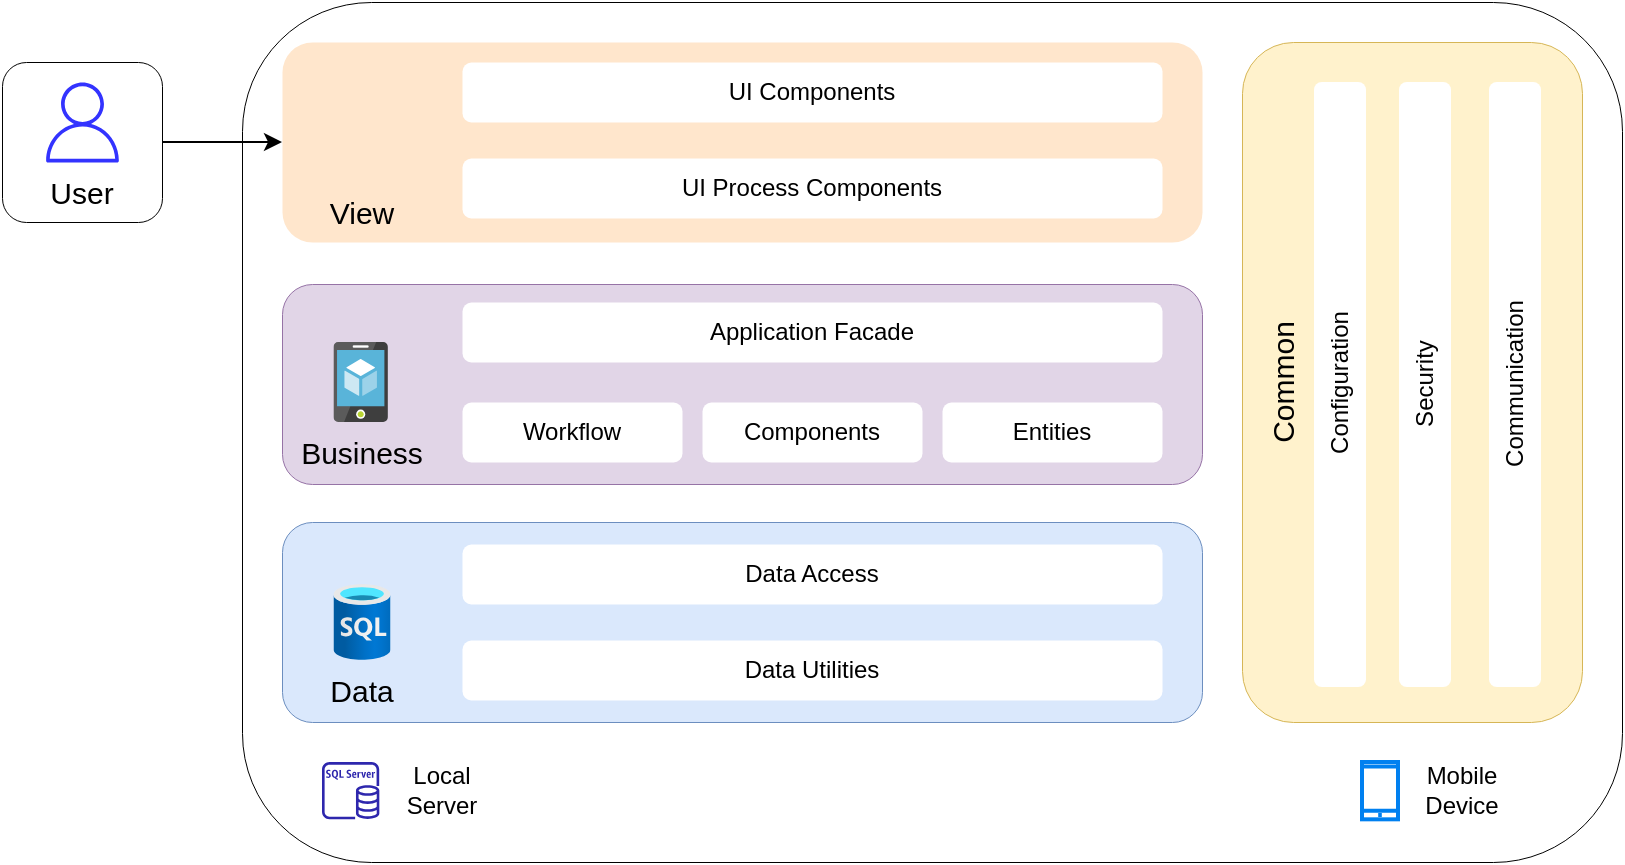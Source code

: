 <mxfile version="17.4.4" type="github">
  <diagram id="SsodIubV5SFTSGUtVNlf" name="Page-1">
    <mxGraphModel dx="946" dy="620" grid="1" gridSize="10" guides="1" tooltips="1" connect="1" arrows="1" fold="1" page="1" pageScale="1" pageWidth="1169" pageHeight="827" math="0" shadow="0">
      <root>
        <mxCell id="0" />
        <mxCell id="1" parent="0" />
        <mxCell id="dlntXyXqMN0Tj0HWEZaU-36" value="" style="edgeStyle=orthogonalEdgeStyle;rounded=0;orthogonalLoop=1;jettySize=auto;html=1;fontSize=12;strokeColor=default;entryX=0;entryY=0.5;entryDx=0;entryDy=0;" parent="1" source="dlntXyXqMN0Tj0HWEZaU-1" target="dlntXyXqMN0Tj0HWEZaU-7" edge="1">
          <mxGeometry relative="1" as="geometry" />
        </mxCell>
        <mxCell id="dlntXyXqMN0Tj0HWEZaU-1" value="" style="rounded=1;whiteSpace=wrap;html=1;strokeWidth=0.5;" parent="1" vertex="1">
          <mxGeometry x="160" y="220" width="80" height="80" as="geometry" />
        </mxCell>
        <mxCell id="dlntXyXqMN0Tj0HWEZaU-4" value="" style="sketch=0;outlineConnect=0;fontColor=#232F3E;gradientColor=none;fillColor=#3333FF;strokeColor=none;dashed=0;verticalLabelPosition=bottom;verticalAlign=top;align=center;html=1;fontSize=12;fontStyle=0;aspect=fixed;pointerEvents=1;shape=mxgraph.aws4.user;strokeWidth=0.5;" parent="1" vertex="1">
          <mxGeometry x="180" y="230" width="40" height="40" as="geometry" />
        </mxCell>
        <mxCell id="dlntXyXqMN0Tj0HWEZaU-5" value="&lt;span style=&quot;font-size: 15px&quot;&gt;User&lt;/span&gt;" style="text;html=1;strokeColor=none;fillColor=none;align=center;verticalAlign=middle;whiteSpace=wrap;rounded=0;" parent="1" vertex="1">
          <mxGeometry x="170" y="270" width="60" height="30" as="geometry" />
        </mxCell>
        <mxCell id="dlntXyXqMN0Tj0HWEZaU-6" value="" style="rounded=1;whiteSpace=wrap;html=1;fontSize=15;fillColor=none;strokeWidth=0.5;container=1;" parent="1" vertex="1">
          <mxGeometry x="280" y="190" width="690" height="430" as="geometry" />
        </mxCell>
        <mxCell id="dlntXyXqMN0Tj0HWEZaU-25" value="Mobile Device" style="text;html=1;strokeColor=none;fillColor=none;align=center;verticalAlign=middle;whiteSpace=wrap;rounded=0;fontSize=12;" parent="dlntXyXqMN0Tj0HWEZaU-6" vertex="1">
          <mxGeometry x="580" y="380.001" width="60" height="28.667" as="geometry" />
        </mxCell>
        <mxCell id="dlntXyXqMN0Tj0HWEZaU-24" value="" style="html=1;verticalLabelPosition=bottom;align=center;labelBackgroundColor=#ffffff;verticalAlign=top;strokeWidth=2;strokeColor=#0080F0;shadow=0;dashed=0;shape=mxgraph.ios7.icons.smartphone;fontSize=12;fillColor=default;" parent="dlntXyXqMN0Tj0HWEZaU-6" vertex="1">
          <mxGeometry x="560" y="380.001" width="18" height="28.667" as="geometry" />
        </mxCell>
        <mxCell id="dlntXyXqMN0Tj0HWEZaU-23" value="Local Server" style="text;html=1;strokeColor=none;fillColor=none;align=center;verticalAlign=middle;whiteSpace=wrap;rounded=0;fontSize=12;" parent="dlntXyXqMN0Tj0HWEZaU-6" vertex="1">
          <mxGeometry x="70" y="380" width="60" height="28.67" as="geometry" />
        </mxCell>
        <mxCell id="dlntXyXqMN0Tj0HWEZaU-21" value="" style="sketch=0;outlineConnect=0;fontColor=#232F3E;gradientColor=none;fillColor=#2E27AD;strokeColor=none;dashed=0;verticalLabelPosition=bottom;verticalAlign=top;align=center;html=1;fontSize=12;fontStyle=0;aspect=fixed;pointerEvents=1;shape=mxgraph.aws4.rds_sql_server_instance;" parent="dlntXyXqMN0Tj0HWEZaU-6" vertex="1">
          <mxGeometry x="40" y="380.001" width="28.667" height="28.667" as="geometry" />
        </mxCell>
        <mxCell id="dlntXyXqMN0Tj0HWEZaU-7" value="" style="rounded=1;whiteSpace=wrap;html=1;fontSize=15;strokeWidth=0.5;fillColor=#ffe6cc;strokeColor=none;" parent="1" vertex="1">
          <mxGeometry x="300" y="210" width="460" height="100" as="geometry" />
        </mxCell>
        <mxCell id="dlntXyXqMN0Tj0HWEZaU-8" value="" style="rounded=1;whiteSpace=wrap;html=1;fontSize=15;strokeWidth=0.5;fillColor=#dae8fc;strokeColor=#6c8ebf;" parent="1" vertex="1">
          <mxGeometry x="300" y="450" width="460" height="100" as="geometry" />
        </mxCell>
        <mxCell id="dlntXyXqMN0Tj0HWEZaU-9" value="" style="rounded=1;whiteSpace=wrap;html=1;fontSize=15;strokeWidth=0.5;fillColor=#fff2cc;strokeColor=#d6b656;" parent="1" vertex="1">
          <mxGeometry x="780" y="210" width="170" height="340" as="geometry" />
        </mxCell>
        <mxCell id="dlntXyXqMN0Tj0HWEZaU-12" value="" style="shape=image;html=1;verticalAlign=top;verticalLabelPosition=bottom;labelBackgroundColor=#ffffff;imageAspect=0;aspect=fixed;image=https://cdn1.iconfinder.com/data/icons/unicons-line-vol-5/24/presentation-check-128.png;fontSize=15;strokeWidth=0.5;fillColor=none;" parent="1" vertex="1">
          <mxGeometry x="320" y="240" width="40" height="40" as="geometry" />
        </mxCell>
        <mxCell id="dlntXyXqMN0Tj0HWEZaU-14" value="UI Components" style="rounded=1;whiteSpace=wrap;html=1;fontSize=12;strokeWidth=0.5;fillColor=default;strokeColor=none;" parent="1" vertex="1">
          <mxGeometry x="390" y="220" width="350" height="30" as="geometry" />
        </mxCell>
        <mxCell id="dlntXyXqMN0Tj0HWEZaU-15" value="UI Process Components" style="rounded=1;whiteSpace=wrap;html=1;fontSize=12;strokeWidth=0.5;fillColor=default;strokeColor=none;" parent="1" vertex="1">
          <mxGeometry x="390" y="268" width="350" height="30" as="geometry" />
        </mxCell>
        <mxCell id="dlntXyXqMN0Tj0HWEZaU-16" style="edgeStyle=orthogonalEdgeStyle;rounded=0;orthogonalLoop=1;jettySize=auto;html=1;exitX=0.5;exitY=1;exitDx=0;exitDy=0;fontSize=15;strokeColor=default;" parent="1" source="dlntXyXqMN0Tj0HWEZaU-14" target="dlntXyXqMN0Tj0HWEZaU-14" edge="1">
          <mxGeometry relative="1" as="geometry" />
        </mxCell>
        <mxCell id="dlntXyXqMN0Tj0HWEZaU-17" value="Data Access" style="rounded=1;whiteSpace=wrap;html=1;fontSize=12;strokeWidth=0.5;fillColor=default;strokeColor=none;" parent="1" vertex="1">
          <mxGeometry x="390" y="461" width="350" height="30" as="geometry" />
        </mxCell>
        <mxCell id="dlntXyXqMN0Tj0HWEZaU-18" value="Data Utilities" style="rounded=1;whiteSpace=wrap;html=1;fontSize=12;strokeWidth=0.5;fillColor=default;strokeColor=none;" parent="1" vertex="1">
          <mxGeometry x="390" y="509" width="350" height="30" as="geometry" />
        </mxCell>
        <mxCell id="dlntXyXqMN0Tj0HWEZaU-19" value="&lt;span style=&quot;font-size: 15px&quot;&gt;View&lt;/span&gt;" style="text;html=1;strokeColor=none;fillColor=none;align=center;verticalAlign=middle;whiteSpace=wrap;rounded=0;" parent="1" vertex="1">
          <mxGeometry x="310" y="280" width="60" height="30" as="geometry" />
        </mxCell>
        <mxCell id="dlntXyXqMN0Tj0HWEZaU-20" value="&lt;span style=&quot;font-size: 15px&quot;&gt;Data&lt;/span&gt;" style="text;html=1;strokeColor=none;fillColor=none;align=center;verticalAlign=middle;whiteSpace=wrap;rounded=0;" parent="1" vertex="1">
          <mxGeometry x="310" y="519.1" width="60" height="30" as="geometry" />
        </mxCell>
        <mxCell id="dlntXyXqMN0Tj0HWEZaU-22" value="" style="aspect=fixed;html=1;points=[];align=center;image;fontSize=12;image=img/lib/azure2/databases/SQL_Database.svg;strokeWidth=0.5;fillColor=default;" parent="1" vertex="1">
          <mxGeometry x="325.75" y="481" width="28.5" height="38" as="geometry" />
        </mxCell>
        <mxCell id="dlntXyXqMN0Tj0HWEZaU-26" value="&lt;span style=&quot;font-size: 15px&quot;&gt;Common&lt;/span&gt;" style="text;html=1;strokeColor=none;fillColor=none;align=center;verticalAlign=middle;whiteSpace=wrap;rounded=0;rotation=-90;" parent="1" vertex="1">
          <mxGeometry x="770" y="365" width="60" height="30" as="geometry" />
        </mxCell>
        <mxCell id="dlntXyXqMN0Tj0HWEZaU-27" value="Configuration" style="rounded=1;whiteSpace=wrap;html=1;fontSize=12;strokeWidth=0.5;fillColor=default;strokeColor=none;rotation=-90;" parent="1" vertex="1">
          <mxGeometry x="677.5" y="368" width="302.5" height="26" as="geometry" />
        </mxCell>
        <mxCell id="dlntXyXqMN0Tj0HWEZaU-28" value="Security" style="rounded=1;whiteSpace=wrap;html=1;fontSize=12;strokeWidth=0.5;fillColor=default;strokeColor=none;rotation=-90;" parent="1" vertex="1">
          <mxGeometry x="720" y="368" width="302.5" height="26" as="geometry" />
        </mxCell>
        <mxCell id="dlntXyXqMN0Tj0HWEZaU-30" value="Communication" style="rounded=1;whiteSpace=wrap;html=1;fontSize=12;strokeWidth=0.5;fillColor=default;strokeColor=none;rotation=-90;" parent="1" vertex="1">
          <mxGeometry x="765" y="368" width="302.5" height="26" as="geometry" />
        </mxCell>
        <mxCell id="QgwUPah1BYvu5lVziW78-2" value="" style="rounded=1;whiteSpace=wrap;html=1;fontSize=15;strokeWidth=0.5;fillColor=#e1d5e7;strokeColor=#9673a6;" vertex="1" parent="1">
          <mxGeometry x="300" y="331" width="460" height="100" as="geometry" />
        </mxCell>
        <mxCell id="QgwUPah1BYvu5lVziW78-5" value="&lt;span style=&quot;font-size: 15px&quot;&gt;Business&lt;/span&gt;" style="text;html=1;strokeColor=none;fillColor=none;align=center;verticalAlign=middle;whiteSpace=wrap;rounded=0;" vertex="1" parent="1">
          <mxGeometry x="310" y="400" width="60" height="30" as="geometry" />
        </mxCell>
        <mxCell id="QgwUPah1BYvu5lVziW78-6" value="Application Facade" style="rounded=1;whiteSpace=wrap;html=1;fontSize=12;strokeWidth=0.5;fillColor=default;strokeColor=none;" vertex="1" parent="1">
          <mxGeometry x="390" y="340" width="350" height="30" as="geometry" />
        </mxCell>
        <mxCell id="QgwUPah1BYvu5lVziW78-7" value="Workflow" style="rounded=1;whiteSpace=wrap;html=1;fontSize=12;strokeWidth=0.5;fillColor=default;strokeColor=none;" vertex="1" parent="1">
          <mxGeometry x="390" y="390" width="110" height="30" as="geometry" />
        </mxCell>
        <mxCell id="QgwUPah1BYvu5lVziW78-8" value="Components" style="rounded=1;whiteSpace=wrap;html=1;fontSize=12;strokeWidth=0.5;fillColor=default;strokeColor=none;" vertex="1" parent="1">
          <mxGeometry x="510" y="390" width="110" height="30" as="geometry" />
        </mxCell>
        <mxCell id="QgwUPah1BYvu5lVziW78-9" value="Entities" style="rounded=1;whiteSpace=wrap;html=1;fontSize=12;strokeWidth=0.5;fillColor=default;strokeColor=none;" vertex="1" parent="1">
          <mxGeometry x="630" y="390" width="110" height="30" as="geometry" />
        </mxCell>
        <mxCell id="QgwUPah1BYvu5lVziW78-11" value="" style="sketch=0;aspect=fixed;html=1;points=[];align=center;image;fontSize=12;image=img/lib/mscae/App_Service_Mobile_App.svg;" vertex="1" parent="1">
          <mxGeometry x="325.75" y="360" width="27.2" height="40" as="geometry" />
        </mxCell>
      </root>
    </mxGraphModel>
  </diagram>
</mxfile>
